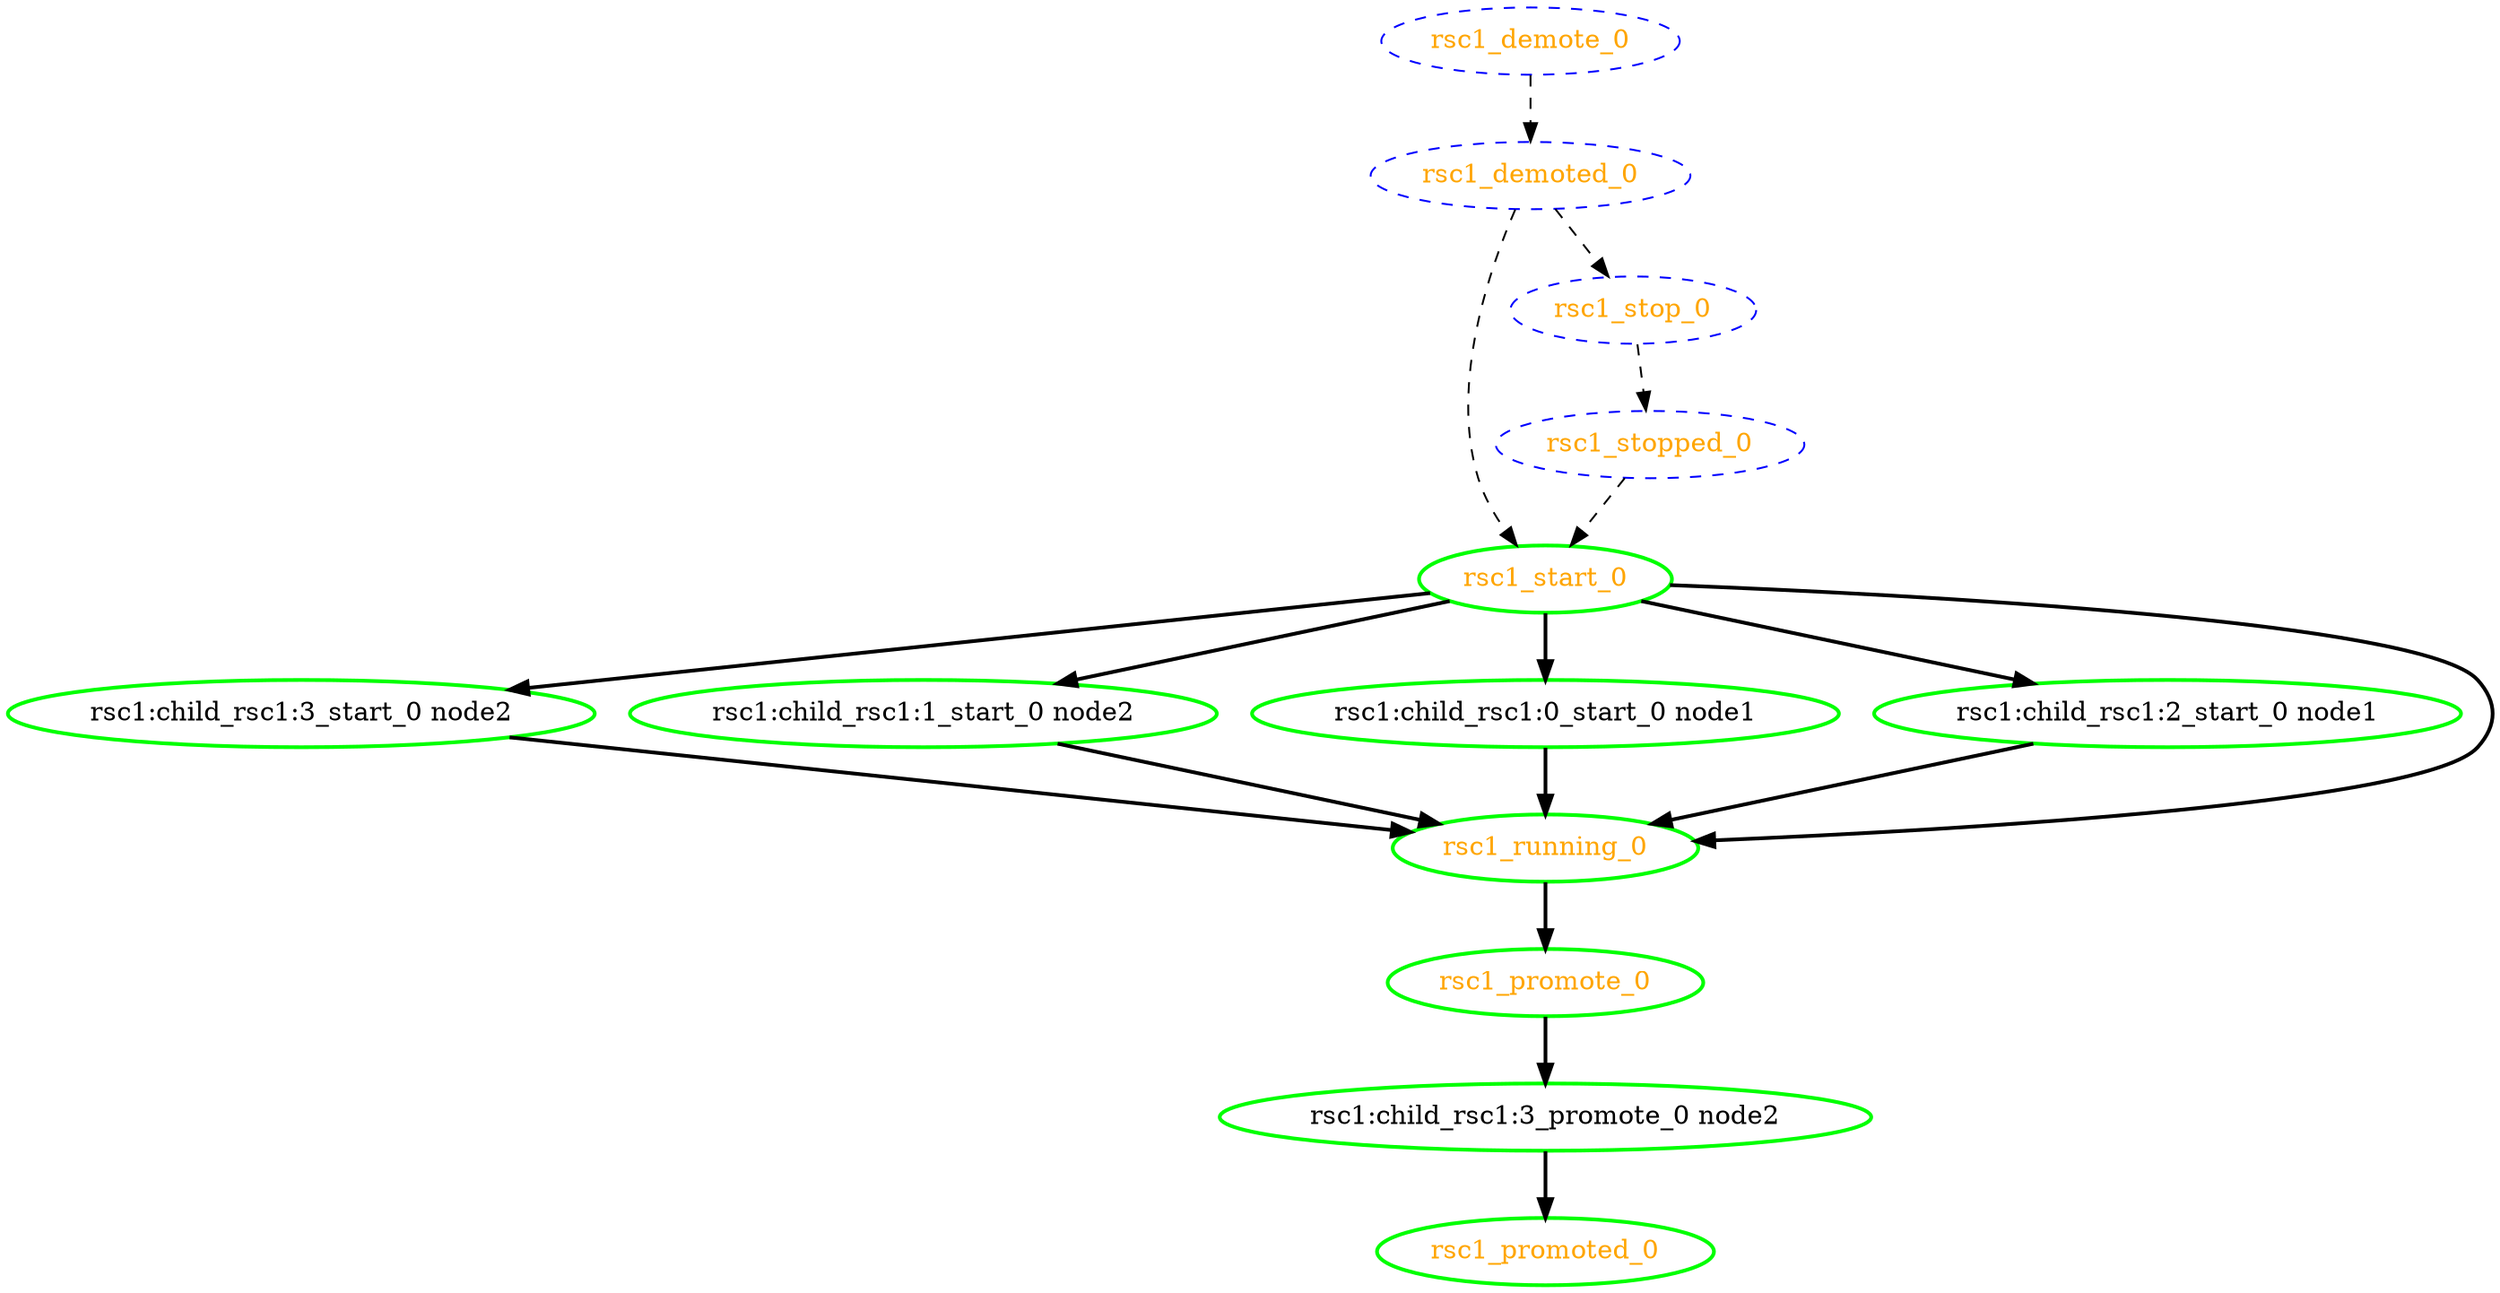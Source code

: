 digraph "g" {
	size = "30,30"
"rsc1:child_rsc1:3_start_0 node2" [ style=bold color="green" fontcolor="black" ]
"rsc1:child_rsc1:3_promote_0 node2" [ style=bold color="green" fontcolor="black" ]
"rsc1:child_rsc1:1_start_0 node2" [ style=bold color="green" fontcolor="black" ]
"rsc1:child_rsc1:0_start_0 node1" [ style=bold color="green" fontcolor="black" ]
"rsc1:child_rsc1:2_start_0 node1" [ style=bold color="green" fontcolor="black" ]
"rsc1_start_0" [ style=bold color="green" fontcolor="orange" ]
"rsc1_running_0" [ style=bold color="green" fontcolor="orange" ]
"rsc1_stop_0" [ style="dashed" color="blue" fontcolor="orange" ]
"rsc1_stopped_0" [ style="dashed" color="blue" fontcolor="orange" ]
"rsc1_promote_0" [ style=bold color="green" fontcolor="orange" ]
"rsc1_promoted_0" [ style=bold color="green" fontcolor="orange" ]
"rsc1_demote_0" [ style="dashed" color="blue" fontcolor="orange" ]
"rsc1_demoted_0" [ style="dashed" color="blue" fontcolor="orange" ]
"rsc1_start_0" -> "rsc1:child_rsc1:3_start_0 node2" [ style = bold]
"rsc1_promote_0" -> "rsc1:child_rsc1:3_promote_0 node2" [ style = bold]
"rsc1_start_0" -> "rsc1:child_rsc1:1_start_0 node2" [ style = bold]
"rsc1_start_0" -> "rsc1:child_rsc1:0_start_0 node1" [ style = bold]
"rsc1_start_0" -> "rsc1:child_rsc1:2_start_0 node1" [ style = bold]
"rsc1_stopped_0" -> "rsc1_start_0" [ style = dashed]
"rsc1_demoted_0" -> "rsc1_start_0" [ style = dashed]
"rsc1:child_rsc1:3_start_0 node2" -> "rsc1_running_0" [ style = bold]
"rsc1:child_rsc1:1_start_0 node2" -> "rsc1_running_0" [ style = bold]
"rsc1:child_rsc1:0_start_0 node1" -> "rsc1_running_0" [ style = bold]
"rsc1:child_rsc1:2_start_0 node1" -> "rsc1_running_0" [ style = bold]
"rsc1_start_0" -> "rsc1_running_0" [ style = bold]
"rsc1_demoted_0" -> "rsc1_stop_0" [ style = dashed]
"rsc1_stop_0" -> "rsc1_stopped_0" [ style = dashed]
"rsc1_running_0" -> "rsc1_promote_0" [ style = bold]
"rsc1:child_rsc1:3_promote_0 node2" -> "rsc1_promoted_0" [ style = bold]
"rsc1_demote_0" -> "rsc1_demoted_0" [ style = dashed]
}
